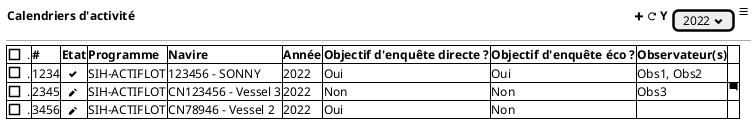 @startsalt
{
  {<b>Calendriers d'activité                                                                                                                                                                <&plus> <&reload> Y {[2022 <&chevron-bottom>]} <&menu>}
  --
	{#

     [ ]. | <b># | <b>Etat | <b>Programme |  <b>Navire | <b>Année | <b>Objectif d'enquête directe ? | <b>Objectif d'enquête éco ?|<b>Observateur(s) | .
     [ ]. | 1234 | <b>  <&check> | SIH-ACTIFLOT | 123456 - SONNY | 2022 | Oui | Oui | Obs1, Obs2 | .
     [ ]. | 2345 | <b>  <&pencil> | SIH-ACTIFLOT | CN123456 - Vessel 3 | 2022 | Non | Non | Obs3 | <&comment-square>
     [ ]. | 3456 | <b>  <&pencil> | SIH-ACTIFLOT | CN78946 - Vessel 2 | 2022 | Oui | Non | .
    }

}
@endsalt